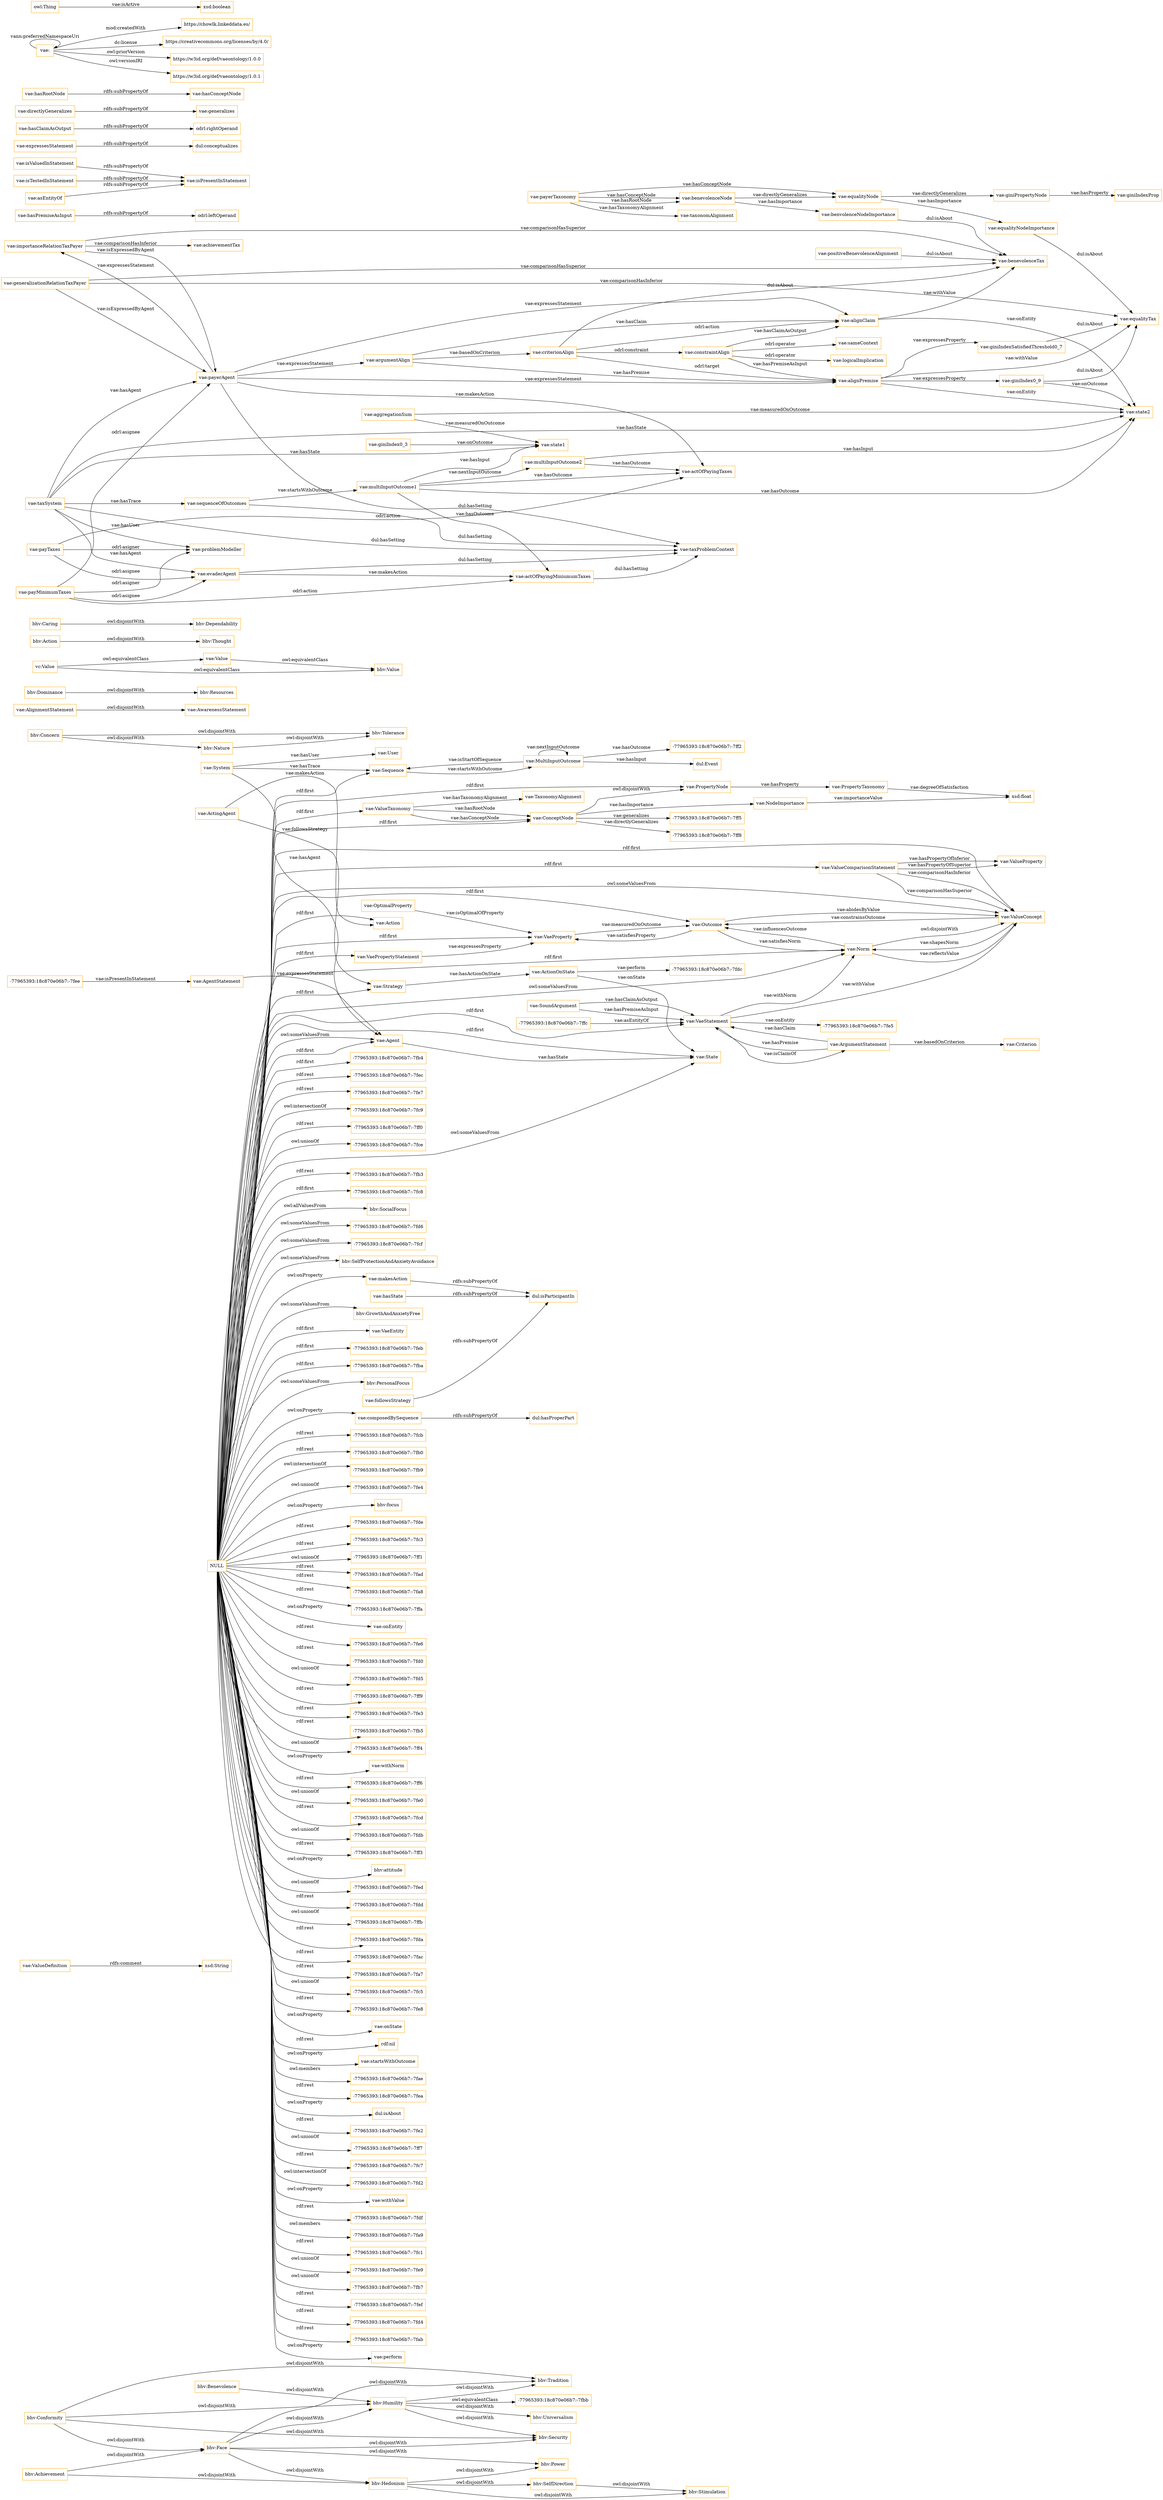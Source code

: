 digraph ar2dtool_diagram { 
rankdir=LR;
size="1501"
node [shape = rectangle, color="orange"]; "bhv:Stimulation" "vae:ValueDefinition" "vae:PropertyTaxonomy" "-77965393:18c870e06b7:-7ff5" "bhv:Tolerance" "vae:VaeProperty" "-77965393:18c870e06b7:-7fb4" "vae:ConceptNode" "vae:Sequence" "bhv:Tradition" "vae:AlignmentStatement" "-77965393:18c870e06b7:-7fc8" "bhv:SocialFocus" "bhv:Dominance" "vae:MultiInputOutcome" "vae:AwarenessStatement" "bhv:Security" "bhv:SelfDirection" "-77965393:18c870e06b7:-7fd6" "-77965393:18c870e06b7:-7fcf" "-77965393:18c870e06b7:-7fdc" "vae:System" "vae:AgentStatement" "vae:Outcome" "-77965393:18c870e06b7:-7fee" "vae:Value" "bhv:SelfProtectionAndAnxietyAvoidance" "vae:Criterion" "vae:ArgumentStatement" "vae:ValueProperty" "vae:ValueComparisonStatement" "bhv:Hedonism" "vae:VaeStatement" "bhv:Concern" "vae:State" "vae:SoundArgument" "vae:ValueConcept" "bhv:GrowthAndAnxietyFree" "vc:Value" "vae:VaeEntity" "bhv:Thought" "bhv:Humility" "vae:Strategy" "vae:ActingAgent" "bhv:Power" "-77965393:18c870e06b7:-7ffc" "-77965393:18c870e06b7:-7ff2" "bhv:Nature" "bhv:Benevolence" "-77965393:18c870e06b7:-7feb" "-77965393:18c870e06b7:-7fbb" "bhv:Achievement" "-77965393:18c870e06b7:-7fba" "vae:Norm" "vae:OptimalProperty" "vae:TaxonomyAlignment" "bhv:Action" "-77965393:18c870e06b7:-7fe5" "-77965393:18c870e06b7:-7ff8" "bhv:Caring" "bhv:Resources" "bhv:Face" "vae:ValueTaxonomy" "vae:User" "dul:Event" "bhv:Dependability" "bhv:Value" "bhv:Conformity" "vae:VaePropertyStatement" "vae:Agent" "vae:Action" "vae:NodeImportance" "vae:ActionOnState" "bhv:Universalism" "vae:PropertyNode" "bhv:PersonalFocus" ; /*classes style*/
	"vae:importanceRelationTaxPayer" -> "vae:payerAgent" [ label = "vae:isExpressedByAgent" ];
	"vae:importanceRelationTaxPayer" -> "vae:benevolenceTax" [ label = "vae:comparisonHasSuperior" ];
	"vae:importanceRelationTaxPayer" -> "vae:achievementTax" [ label = "vae:comparisonHasInferior" ];
	"vae:actOfPayingMiniumumTaxes" -> "vae:taxProblemContext" [ label = "dul:hasSetting" ];
	"vae:equalityNodeImportance" -> "vae:equalityTax" [ label = "dul:isAbout" ];
	"vae:composedBySequence" -> "dul:hasProperPart" [ label = "rdfs:subPropertyOf" ];
	"bhv:Face" -> "bhv:Tradition" [ label = "owl:disjointWith" ];
	"bhv:Face" -> "bhv:Security" [ label = "owl:disjointWith" ];
	"bhv:Face" -> "bhv:Power" [ label = "owl:disjointWith" ];
	"bhv:Face" -> "bhv:Humility" [ label = "owl:disjointWith" ];
	"bhv:Face" -> "bhv:Hedonism" [ label = "owl:disjointWith" ];
	"vae:payerAgent" -> "vae:actOfPayingTaxes" [ label = "vae:makesAction" ];
	"vae:payerAgent" -> "vae:importanceRelationTaxPayer" [ label = "vae:expressesStatement" ];
	"vae:payerAgent" -> "vae:argumentAlign" [ label = "vae:expressesStatement" ];
	"vae:payerAgent" -> "vae:alignPremise" [ label = "vae:expressesStatement" ];
	"vae:payerAgent" -> "vae:alignClaim" [ label = "vae:expressesStatement" ];
	"vae:payerAgent" -> "vae:taxProblemContext" [ label = "dul:hasSetting" ];
	"vae:payMinimumTaxes" -> "vae:problemModeller" [ label = "odrl:asigner" ];
	"vae:payMinimumTaxes" -> "vae:payerAgent" [ label = "odrl:asignee" ];
	"vae:payMinimumTaxes" -> "vae:evaderAgent" [ label = "odrl:asignee" ];
	"vae:payMinimumTaxes" -> "vae:actOfPayingMiniumumTaxes" [ label = "odrl:action" ];
	"vae:giniPropertyNode" -> "vae:giniIndexProp" [ label = "vae:hasProperty" ];
	"vae:hasState" -> "dul:isParticipantIn" [ label = "rdfs:subPropertyOf" ];
	"vae:payerTaxonomy" -> "vae:taxonomAlignment" [ label = "vae:hasTaxonomyAlignment" ];
	"vae:payerTaxonomy" -> "vae:benevolenceNode" [ label = "vae:hasRootNode" ];
	"vae:payerTaxonomy" -> "vae:equalityNode" [ label = "vae:hasConceptNode" ];
	"vae:payerTaxonomy" -> "vae:benevolenceNode" [ label = "vae:hasConceptNode" ];
	"vae:followsStrategy" -> "dul:isParticipantIn" [ label = "rdfs:subPropertyOf" ];
	"vae:Norm" -> "vae:ValueConcept" [ label = "owl:disjointWith" ];
	"vae:hasPremiseAsInput" -> "odrl:leftOperand" [ label = "rdfs:subPropertyOf" ];
	"vae:constraintAlign" -> "vae:alignPremise" [ label = "vae:hasPremiseAsInput" ];
	"vae:constraintAlign" -> "vae:alignClaim" [ label = "vae:hasClaimAsOutput" ];
	"vae:constraintAlign" -> "vae:sameContext" [ label = "odrl:operator" ];
	"vae:constraintAlign" -> "vae:logicalImplication" [ label = "odrl:operator" ];
	"vae:positiveBenevolenceAlignment" -> "vae:benevolenceTax" [ label = "dul:isAbout" ];
	"bhv:Nature" -> "bhv:Tolerance" [ label = "owl:disjointWith" ];
	"vae:giniIndexSatisfiedThreshold0_7" -> "vae:equalityTax" [ label = "dul:isAbout" ];
	"vae:makesAction" -> "dul:isParticipantIn" [ label = "rdfs:subPropertyOf" ];
	"vae:taxSystem" -> "vae:problemModeller" [ label = "vae:hasUser" ];
	"vae:taxSystem" -> "vae:sequenceOfOutcomes" [ label = "vae:hasTrace" ];
	"vae:taxSystem" -> "vae:state2" [ label = "vae:hasState" ];
	"vae:taxSystem" -> "vae:state1" [ label = "vae:hasState" ];
	"vae:taxSystem" -> "vae:payerAgent" [ label = "vae:hasAgent" ];
	"vae:taxSystem" -> "vae:evaderAgent" [ label = "vae:hasAgent" ];
	"vae:taxSystem" -> "vae:taxProblemContext" [ label = "dul:hasSetting" ];
	"vae:benevolenceNode" -> "vae:benvolenceNodeImportance" [ label = "vae:hasImportance" ];
	"vae:benevolenceNode" -> "vae:equalityNode" [ label = "vae:directlyGeneralizes" ];
	"bhv:Benevolence" -> "bhv:Humility" [ label = "owl:disjointWith" ];
	"vae:isValuedInStatement" -> "vae:isPresentInStatement" [ label = "rdfs:subPropertyOf" ];
	"bhv:Caring" -> "bhv:Dependability" [ label = "owl:disjointWith" ];
	"bhv:Concern" -> "bhv:Tolerance" [ label = "owl:disjointWith" ];
	"bhv:Concern" -> "bhv:Nature" [ label = "owl:disjointWith" ];
	"vae:isTestedInStatement" -> "vae:isPresentInStatement" [ label = "rdfs:subPropertyOf" ];
	"vae:benvolenceNodeImportance" -> "vae:benevolenceTax" [ label = "dul:isAbout" ];
	"bhv:Achievement" -> "bhv:Hedonism" [ label = "owl:disjointWith" ];
	"bhv:Achievement" -> "bhv:Face" [ label = "owl:disjointWith" ];
	"vae:expressesStatement" -> "dul:conceptualizes" [ label = "rdfs:subPropertyOf" ];
	"vae:criterionAlign" -> "vae:alignPremise" [ label = "odrl:target" ];
	"vae:criterionAlign" -> "vae:constraintAlign" [ label = "odrl:constraint" ];
	"vae:criterionAlign" -> "vae:alignClaim" [ label = "odrl:action" ];
	"vae:criterionAlign" -> "vae:benevolenceTax" [ label = "dul:isAbout" ];
	"vae:alignClaim" -> "vae:benevolenceTax" [ label = "vae:withValue" ];
	"vae:alignClaim" -> "vae:state2" [ label = "vae:onEntity" ];
	"vae:argumentAlign" -> "vae:alignPremise" [ label = "vae:hasPremise" ];
	"vae:argumentAlign" -> "vae:alignClaim" [ label = "vae:hasClaim" ];
	"vae:argumentAlign" -> "vae:criterionAlign" [ label = "vae:basedOnCriterion" ];
	"bhv:Action" -> "bhv:Thought" [ label = "owl:disjointWith" ];
	"vae:hasClaimAsOutput" -> "odrl:rightOperand" [ label = "rdfs:subPropertyOf" ];
	"vae:alignPremise" -> "vae:equalityTax" [ label = "vae:withValue" ];
	"vae:alignPremise" -> "vae:state2" [ label = "vae:onEntity" ];
	"vae:alignPremise" -> "vae:giniIndexSatisfiedThreshold0_7" [ label = "vae:expressesProperty" ];
	"vae:alignPremise" -> "vae:giniIndex0_9" [ label = "vae:expressesProperty" ];
	"vae:equalityNode" -> "vae:equalityNodeImportance" [ label = "vae:hasImportance" ];
	"vae:equalityNode" -> "vae:giniPropertyNode" [ label = "vae:directlyGeneralizes" ];
	"vae:asEntityOf" -> "vae:isPresentInStatement" [ label = "rdfs:subPropertyOf" ];
	"NULL" -> "bhv:PersonalFocus" [ label = "owl:someValuesFrom" ];
	"NULL" -> "-77965393:18c870e06b7:-7fcb" [ label = "rdf:rest" ];
	"NULL" -> "vae:Agent" [ label = "owl:someValuesFrom" ];
	"NULL" -> "-77965393:18c870e06b7:-7fb0" [ label = "rdf:rest" ];
	"NULL" -> "-77965393:18c870e06b7:-7fb9" [ label = "owl:intersectionOf" ];
	"NULL" -> "-77965393:18c870e06b7:-7fe4" [ label = "owl:unionOf" ];
	"NULL" -> "-77965393:18c870e06b7:-7fcf" [ label = "owl:someValuesFrom" ];
	"NULL" -> "bhv:focus" [ label = "owl:onProperty" ];
	"NULL" -> "-77965393:18c870e06b7:-7fde" [ label = "rdf:rest" ];
	"NULL" -> "-77965393:18c870e06b7:-7fc3" [ label = "rdf:rest" ];
	"NULL" -> "-77965393:18c870e06b7:-7ff1" [ label = "owl:unionOf" ];
	"NULL" -> "vae:Outcome" [ label = "rdf:first" ];
	"NULL" -> "-77965393:18c870e06b7:-7fad" [ label = "rdf:rest" ];
	"NULL" -> "-77965393:18c870e06b7:-7fa8" [ label = "rdf:rest" ];
	"NULL" -> "-77965393:18c870e06b7:-7fc8" [ label = "rdf:first" ];
	"NULL" -> "-77965393:18c870e06b7:-7ffa" [ label = "rdf:rest" ];
	"NULL" -> "vae:onEntity" [ label = "owl:onProperty" ];
	"NULL" -> "-77965393:18c870e06b7:-7fe6" [ label = "rdf:rest" ];
	"NULL" -> "-77965393:18c870e06b7:-7fd0" [ label = "rdf:rest" ];
	"NULL" -> "vae:ValueTaxonomy" [ label = "rdf:first" ];
	"NULL" -> "-77965393:18c870e06b7:-7fd5" [ label = "owl:unionOf" ];
	"NULL" -> "-77965393:18c870e06b7:-7ff9" [ label = "rdf:rest" ];
	"NULL" -> "-77965393:18c870e06b7:-7fe3" [ label = "rdf:rest" ];
	"NULL" -> "-77965393:18c870e06b7:-7fb5" [ label = "rdf:rest" ];
	"NULL" -> "-77965393:18c870e06b7:-7ff4" [ label = "owl:unionOf" ];
	"NULL" -> "vae:Sequence" [ label = "rdf:first" ];
	"NULL" -> "vae:withNorm" [ label = "owl:onProperty" ];
	"NULL" -> "-77965393:18c870e06b7:-7ff6" [ label = "rdf:rest" ];
	"NULL" -> "-77965393:18c870e06b7:-7fe0" [ label = "owl:unionOf" ];
	"NULL" -> "-77965393:18c870e06b7:-7fcd" [ label = "rdf:rest" ];
	"NULL" -> "-77965393:18c870e06b7:-7fdb" [ label = "owl:unionOf" ];
	"NULL" -> "vae:Norm" [ label = "owl:someValuesFrom" ];
	"NULL" -> "-77965393:18c870e06b7:-7ff3" [ label = "rdf:rest" ];
	"NULL" -> "vae:ValueComparisonStatement" [ label = "rdf:first" ];
	"NULL" -> "bhv:attitude" [ label = "owl:onProperty" ];
	"NULL" -> "-77965393:18c870e06b7:-7fed" [ label = "owl:unionOf" ];
	"NULL" -> "vae:ValueConcept" [ label = "rdf:first" ];
	"NULL" -> "-77965393:18c870e06b7:-7fdd" [ label = "rdf:rest" ];
	"NULL" -> "bhv:SelfProtectionAndAnxietyAvoidance" [ label = "owl:someValuesFrom" ];
	"NULL" -> "bhv:SocialFocus" [ label = "owl:allValuesFrom" ];
	"NULL" -> "-77965393:18c870e06b7:-7ffb" [ label = "owl:unionOf" ];
	"NULL" -> "vae:PropertyNode" [ label = "rdf:first" ];
	"NULL" -> "-77965393:18c870e06b7:-7fda" [ label = "rdf:rest" ];
	"NULL" -> "-77965393:18c870e06b7:-7fac" [ label = "rdf:rest" ];
	"NULL" -> "-77965393:18c870e06b7:-7fa7" [ label = "rdf:rest" ];
	"NULL" -> "-77965393:18c870e06b7:-7fc5" [ label = "owl:unionOf" ];
	"NULL" -> "vae:VaeEntity" [ label = "rdf:first" ];
	"NULL" -> "-77965393:18c870e06b7:-7fe8" [ label = "rdf:rest" ];
	"NULL" -> "vae:onState" [ label = "owl:onProperty" ];
	"NULL" -> "-77965393:18c870e06b7:-7fb4" [ label = "rdf:first" ];
	"NULL" -> "rdf:nil" [ label = "rdf:rest" ];
	"NULL" -> "vae:ValueConcept" [ label = "owl:someValuesFrom" ];
	"NULL" -> "vae:Agent" [ label = "rdf:first" ];
	"NULL" -> "vae:VaeProperty" [ label = "rdf:first" ];
	"NULL" -> "vae:startsWithOutcome" [ label = "owl:onProperty" ];
	"NULL" -> "-77965393:18c870e06b7:-7fae" [ label = "owl:members" ];
	"NULL" -> "-77965393:18c870e06b7:-7fea" [ label = "rdf:rest" ];
	"NULL" -> "dul:isAbout" [ label = "owl:onProperty" ];
	"NULL" -> "-77965393:18c870e06b7:-7fba" [ label = "rdf:first" ];
	"NULL" -> "vae:ConceptNode" [ label = "rdf:first" ];
	"NULL" -> "-77965393:18c870e06b7:-7fe2" [ label = "rdf:rest" ];
	"NULL" -> "bhv:GrowthAndAnxietyFree" [ label = "owl:someValuesFrom" ];
	"NULL" -> "-77965393:18c870e06b7:-7ff7" [ label = "owl:unionOf" ];
	"NULL" -> "vae:makesAction" [ label = "owl:onProperty" ];
	"NULL" -> "-77965393:18c870e06b7:-7fc7" [ label = "rdf:rest" ];
	"NULL" -> "-77965393:18c870e06b7:-7feb" [ label = "rdf:first" ];
	"NULL" -> "-77965393:18c870e06b7:-7fd2" [ label = "owl:intersectionOf" ];
	"NULL" -> "vae:withValue" [ label = "owl:onProperty" ];
	"NULL" -> "-77965393:18c870e06b7:-7fdf" [ label = "rdf:rest" ];
	"NULL" -> "-77965393:18c870e06b7:-7fa9" [ label = "owl:members" ];
	"NULL" -> "vae:composedBySequence" [ label = "owl:onProperty" ];
	"NULL" -> "vae:State" [ label = "owl:someValuesFrom" ];
	"NULL" -> "-77965393:18c870e06b7:-7fc1" [ label = "rdf:rest" ];
	"NULL" -> "-77965393:18c870e06b7:-7fe9" [ label = "owl:unionOf" ];
	"NULL" -> "-77965393:18c870e06b7:-7fb7" [ label = "owl:unionOf" ];
	"NULL" -> "-77965393:18c870e06b7:-7fef" [ label = "rdf:rest" ];
	"NULL" -> "-77965393:18c870e06b7:-7fd4" [ label = "rdf:rest" ];
	"NULL" -> "-77965393:18c870e06b7:-7fab" [ label = "rdf:rest" ];
	"NULL" -> "vae:perform" [ label = "owl:onProperty" ];
	"NULL" -> "vae:Action" [ label = "rdf:first" ];
	"NULL" -> "-77965393:18c870e06b7:-7fec" [ label = "rdf:rest" ];
	"NULL" -> "-77965393:18c870e06b7:-7fe7" [ label = "rdf:rest" ];
	"NULL" -> "-77965393:18c870e06b7:-7fc9" [ label = "owl:intersectionOf" ];
	"NULL" -> "-77965393:18c870e06b7:-7ff0" [ label = "rdf:rest" ];
	"NULL" -> "vae:Norm" [ label = "rdf:first" ];
	"NULL" -> "-77965393:18c870e06b7:-7fce" [ label = "owl:unionOf" ];
	"NULL" -> "vae:Strategy" [ label = "rdf:first" ];
	"NULL" -> "vae:State" [ label = "rdf:first" ];
	"NULL" -> "vae:VaeStatement" [ label = "rdf:first" ];
	"NULL" -> "-77965393:18c870e06b7:-7fb3" [ label = "rdf:rest" ];
	"NULL" -> "-77965393:18c870e06b7:-7fd6" [ label = "owl:someValuesFrom" ];
	"NULL" -> "vae:VaePropertyStatement" [ label = "rdf:first" ];
	"bhv:Conformity" -> "bhv:Tradition" [ label = "owl:disjointWith" ];
	"bhv:Conformity" -> "bhv:Security" [ label = "owl:disjointWith" ];
	"bhv:Conformity" -> "bhv:Humility" [ label = "owl:disjointWith" ];
	"bhv:Conformity" -> "bhv:Face" [ label = "owl:disjointWith" ];
	"vae:sequenceOfOutcomes" -> "vae:multiInputOutcome1" [ label = "vae:startsWithOutcome" ];
	"vae:sequenceOfOutcomes" -> "vae:taxProblemContext" [ label = "dul:hasSetting" ];
	"vae:directlyGeneralizes" -> "vae:generalizes" [ label = "rdfs:subPropertyOf" ];
	"vae:hasRootNode" -> "vae:hasConceptNode" [ label = "rdfs:subPropertyOf" ];
	"vae:generalizationRelationTaxPayer" -> "vae:payerAgent" [ label = "vae:isExpressedByAgent" ];
	"vae:generalizationRelationTaxPayer" -> "vae:benevolenceTax" [ label = "vae:comparisonHasSuperior" ];
	"vae:generalizationRelationTaxPayer" -> "vae:equalityTax" [ label = "vae:comparisonHasInferior" ];
	"vae:multiInputOutcome2" -> "vae:actOfPayingTaxes" [ label = "vae:hasOutcome" ];
	"vae:multiInputOutcome2" -> "vae:state2" [ label = "vae:hasInput" ];
	"bhv:Dominance" -> "bhv:Resources" [ label = "owl:disjointWith" ];
	"vae:" -> "https://chowlk.linkeddata.es/" [ label = "mod:createdWith" ];
	"vae:" -> "https://creativecommons.org/licenses/by/4.0/" [ label = "dc:license" ];
	"vae:" -> "vae:" [ label = "vann:preferredNamespaceUri" ];
	"vae:" -> "https://w3id.org/def/vaeontology/1.0.0" [ label = "owl:priorVersion" ];
	"vae:" -> "https://w3id.org/def/vaeontology/1.0.1" [ label = "owl:versionIRI" ];
	"vae:ConceptNode" -> "vae:PropertyNode" [ label = "owl:disjointWith" ];
	"vae:giniIndex0_9" -> "vae:state2" [ label = "vae:onOutcome" ];
	"vae:giniIndex0_9" -> "vae:equalityTax" [ label = "dul:isAbout" ];
	"vae:Value" -> "bhv:Value" [ label = "owl:equivalentClass" ];
	"vae:evaderAgent" -> "vae:actOfPayingMiniumumTaxes" [ label = "vae:makesAction" ];
	"vae:evaderAgent" -> "vae:taxProblemContext" [ label = "dul:hasSetting" ];
	"vae:payTaxes" -> "vae:problemModeller" [ label = "odrl:asigner" ];
	"vae:payTaxes" -> "vae:evaderAgent" [ label = "odrl:asignee" ];
	"vae:payTaxes" -> "vae:actOfPayingTaxes" [ label = "odrl:action" ];
	"vae:giniIndex0_3" -> "vae:state1" [ label = "vae:onOutcome" ];
	"vc:Value" -> "bhv:Value" [ label = "owl:equivalentClass" ];
	"vc:Value" -> "vae:Value" [ label = "owl:equivalentClass" ];
	"vae:multiInputOutcome1" -> "vae:multiInputOutcome2" [ label = "vae:nextInputOutcome" ];
	"vae:multiInputOutcome1" -> "vae:state2" [ label = "vae:hasOutcome" ];
	"vae:multiInputOutcome1" -> "vae:actOfPayingTaxes" [ label = "vae:hasOutcome" ];
	"vae:multiInputOutcome1" -> "vae:actOfPayingMiniumumTaxes" [ label = "vae:hasOutcome" ];
	"vae:multiInputOutcome1" -> "vae:state1" [ label = "vae:hasInput" ];
	"bhv:Hedonism" -> "bhv:Stimulation" [ label = "owl:disjointWith" ];
	"bhv:Hedonism" -> "bhv:SelfDirection" [ label = "owl:disjointWith" ];
	"bhv:Hedonism" -> "bhv:Power" [ label = "owl:disjointWith" ];
	"bhv:SelfDirection" -> "bhv:Stimulation" [ label = "owl:disjointWith" ];
	"vae:AlignmentStatement" -> "vae:AwarenessStatement" [ label = "owl:disjointWith" ];
	"bhv:Humility" -> "bhv:Universalism" [ label = "owl:disjointWith" ];
	"bhv:Humility" -> "bhv:Tradition" [ label = "owl:disjointWith" ];
	"bhv:Humility" -> "bhv:Security" [ label = "owl:disjointWith" ];
	"bhv:Humility" -> "-77965393:18c870e06b7:-7fbb" [ label = "owl:equivalentClass" ];
	"vae:aggregationSum" -> "vae:state2" [ label = "vae:measuredOnOutcome" ];
	"vae:aggregationSum" -> "vae:state1" [ label = "vae:measuredOnOutcome" ];
	"vae:MultiInputOutcome" -> "vae:Sequence" [ label = "vae:isStartOfSequence" ];
	"vae:SoundArgument" -> "vae:VaeStatement" [ label = "vae:hasClaimAsOutput" ];
	"vae:ActionOnState" -> "-77965393:18c870e06b7:-7fdc" [ label = "vae:perform" ];
	"vae:OptimalProperty" -> "vae:VaeProperty" [ label = "vae:isOptimalOfProperty" ];
	"-77965393:18c870e06b7:-7ffc" -> "vae:VaeStatement" [ label = "vae:asEntityOf" ];
	"vae:ValueComparisonStatement" -> "vae:ValueProperty" [ label = "vae:hasPropertyOfSuperior" ];
	"vae:Outcome" -> "vae:ValueConcept" [ label = "vae:abidesByValue" ];
	"vae:ValueTaxonomy" -> "vae:TaxonomyAlignment" [ label = "vae:hasTaxonomyAlignment" ];
	"vae:VaePropertyStatement" -> "vae:VaeProperty" [ label = "vae:expressesProperty" ];
	"owl:Thing" -> "xsd:boolean" [ label = "vae:isActive" ];
	"vae:ActingAgent" -> "vae:Strategy" [ label = "vae:followsStrategy" ];
	"vae:ValueTaxonomy" -> "vae:ConceptNode" [ label = "vae:hasRootNode" ];
	"vae:Norm" -> "vae:ValueConcept" [ label = "vae:reflectsValue" ];
	"vae:VaeStatement" -> "-77965393:18c870e06b7:-7fe5" [ label = "vae:onEntity" ];
	"vae:AgentStatement" -> "vae:Agent" [ label = "vae:expressesStatement" ];
	"vae:ValueComparisonStatement" -> "vae:ValueConcept" [ label = "vae:comparisonHasInferior" ];
	"vae:MultiInputOutcome" -> "dul:Event" [ label = "vae:hasInput" ];
	"vae:VaeProperty" -> "vae:Outcome" [ label = "vae:measuredOnOutcome" ];
	"vae:ValueComparisonStatement" -> "vae:ValueConcept" [ label = "vae:comparisonHasSuperior" ];
	"vae:Outcome" -> "vae:VaeProperty" [ label = "vae:satisfiesProperty" ];
	"vae:ArgumentStatement" -> "vae:VaeStatement" [ label = "vae:hasClaim" ];
	"vae:ConceptNode" -> "-77965393:18c870e06b7:-7ff8" [ label = "vae:directlyGeneralizes" ];
	"vae:ArgumentStatement" -> "vae:VaeStatement" [ label = "vae:hasPremise" ];
	"vae:PropertyNode" -> "vae:PropertyTaxonomy" [ label = "vae:hasProperty" ];
	"vae:ActionOnState" -> "vae:State" [ label = "vae:onState" ];
	"vae:ConceptNode" -> "vae:NodeImportance" [ label = "vae:hasImportance" ];
	"vae:VaeStatement" -> "vae:ArgumentStatement" [ label = "vae:isClaimOf" ];
	"vae:System" -> "vae:Sequence" [ label = "vae:hasTrace" ];
	"vae:Strategy" -> "vae:ActionOnState" [ label = "vae:hasActionOnState" ];
	"vae:Outcome" -> "vae:Norm" [ label = "vae:satisfiesNorm" ];
	"vae:VaeStatement" -> "vae:Norm" [ label = "vae:withNorm" ];
	"vae:ActingAgent" -> "vae:Action" [ label = "vae:makesAction" ];
	"vae:ArgumentStatement" -> "vae:Criterion" [ label = "vae:basedOnCriterion" ];
	"vae:MultiInputOutcome" -> "-77965393:18c870e06b7:-7ff2" [ label = "vae:hasOutcome" ];
	"vae:PropertyTaxonomy" -> "xsd:float" [ label = "vae:degreeOfSatisfaction" ];
	"vae:ValueDefinition" -> "xsd:String" [ label = "rdfs:comment" ];
	"vae:ValueTaxonomy" -> "vae:ConceptNode" [ label = "vae:hasConceptNode" ];
	"vae:NodeImportance" -> "xsd:float" [ label = "vae:importanceValue" ];
	"vae:ValueComparisonStatement" -> "vae:ValueProperty" [ label = "vae:hasPropertyOfInferior" ];
	"vae:ValueConcept" -> "vae:Outcome" [ label = "vae:constrainsOutcome" ];
	"vae:MultiInputOutcome" -> "vae:MultiInputOutcome" [ label = "vae:nextInputOutcome" ];
	"-77965393:18c870e06b7:-7fee" -> "vae:AgentStatement" [ label = "vae:isPresentInStatement" ];
	"vae:System" -> "vae:Agent" [ label = "vae:hasAgent" ];
	"vae:Norm" -> "vae:Outcome" [ label = "vae:influencesOutcome" ];
	"vae:System" -> "vae:User" [ label = "vae:hasUser" ];
	"vae:VaeStatement" -> "vae:ValueConcept" [ label = "vae:withValue" ];
	"vae:SoundArgument" -> "vae:VaeStatement" [ label = "vae:hasPremiseAsInput" ];
	"vae:Sequence" -> "vae:MultiInputOutcome" [ label = "vae:startsWithOutcome" ];
	"vae:ConceptNode" -> "-77965393:18c870e06b7:-7ff5" [ label = "vae:generalizes" ];
	"vae:Agent" -> "vae:State" [ label = "vae:hasState" ];
	"vae:ValueConcept" -> "vae:Norm" [ label = "vae:shapesNorm" ];

}

